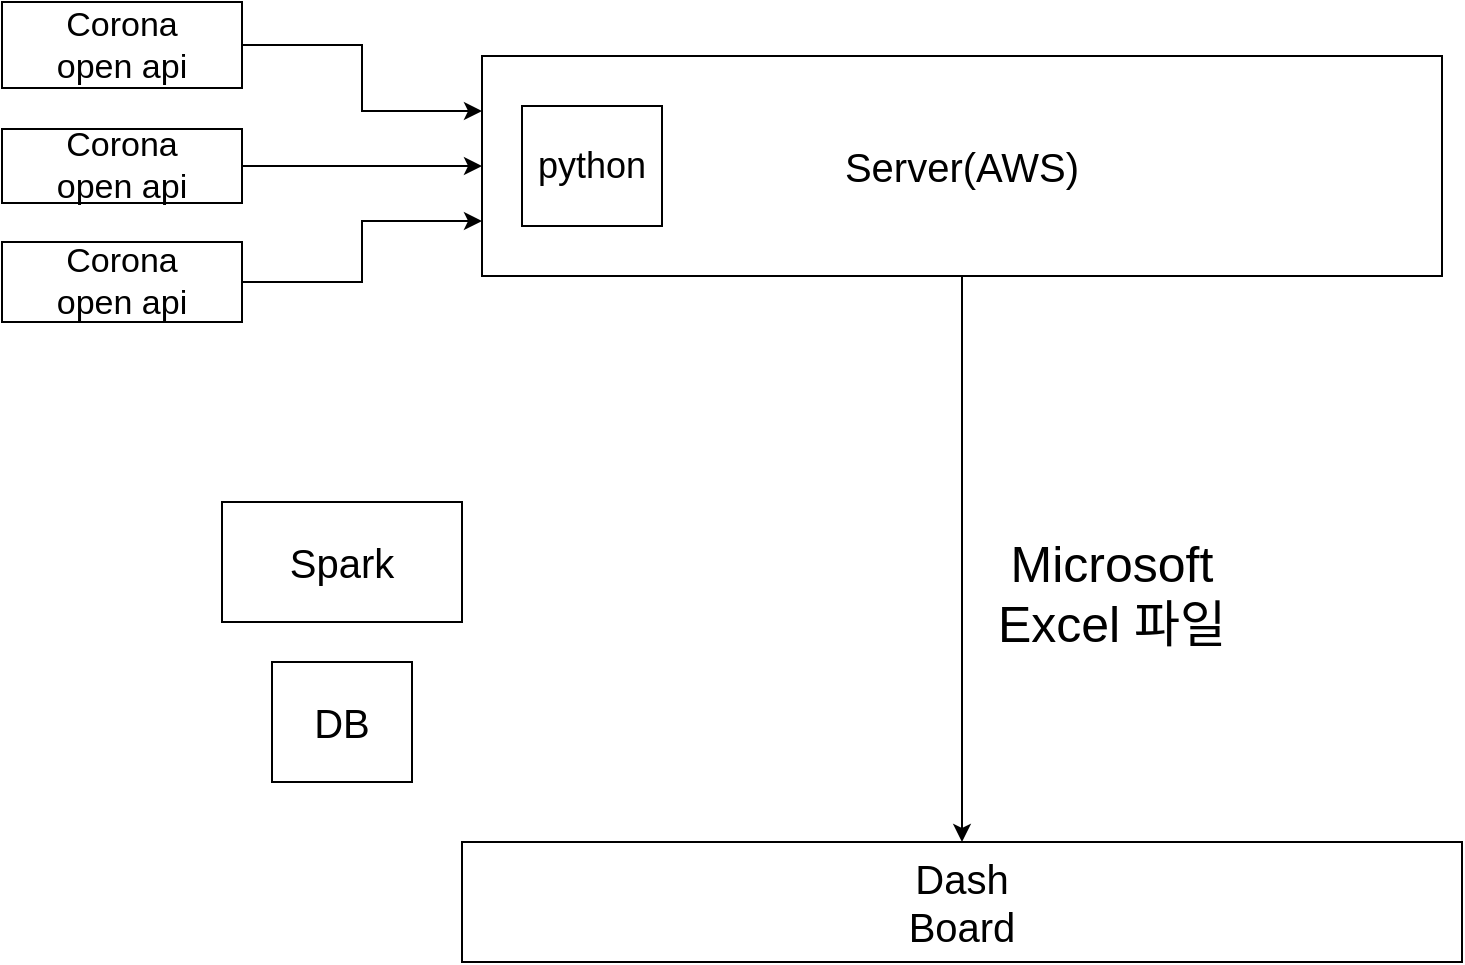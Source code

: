 <mxfile version="14.9.5" type="device"><diagram id="RPoSPwSW6SN0j_TprIE6" name="Page-1"><mxGraphModel dx="1185" dy="662" grid="1" gridSize="10" guides="1" tooltips="1" connect="1" arrows="1" fold="1" page="1" pageScale="1" pageWidth="827" pageHeight="1169" math="0" shadow="0"><root><mxCell id="0"/><mxCell id="1" parent="0"/><mxCell id="Y6Li5VKgbuBetJxsTrn4-15" style="edgeStyle=orthogonalEdgeStyle;rounded=0;orthogonalLoop=1;jettySize=auto;html=1;exitX=1;exitY=0.5;exitDx=0;exitDy=0;entryX=0;entryY=0.75;entryDx=0;entryDy=0;" edge="1" parent="1" source="Y6Li5VKgbuBetJxsTrn4-1" target="Y6Li5VKgbuBetJxsTrn4-6"><mxGeometry relative="1" as="geometry"/></mxCell><mxCell id="Y6Li5VKgbuBetJxsTrn4-1" value="&lt;font style=&quot;font-size: 17px&quot;&gt;Corona&lt;br&gt;open api&lt;/font&gt;" style="rounded=0;whiteSpace=wrap;html=1;" vertex="1" parent="1"><mxGeometry x="30" y="170" width="120" height="40" as="geometry"/></mxCell><mxCell id="Y6Li5VKgbuBetJxsTrn4-2" value="&lt;font style=&quot;font-size: 20px&quot;&gt;Dash&lt;br&gt;Board&lt;/font&gt;" style="rounded=0;whiteSpace=wrap;html=1;" vertex="1" parent="1"><mxGeometry x="260" y="470" width="500" height="60" as="geometry"/></mxCell><mxCell id="Y6Li5VKgbuBetJxsTrn4-16" style="edgeStyle=orthogonalEdgeStyle;rounded=0;orthogonalLoop=1;jettySize=auto;html=1;exitX=0.5;exitY=1;exitDx=0;exitDy=0;entryX=0.5;entryY=0;entryDx=0;entryDy=0;" edge="1" parent="1" source="Y6Li5VKgbuBetJxsTrn4-6" target="Y6Li5VKgbuBetJxsTrn4-2"><mxGeometry relative="1" as="geometry"/></mxCell><mxCell id="Y6Li5VKgbuBetJxsTrn4-6" value="&lt;font style=&quot;font-size: 20px&quot;&gt;Server(AWS)&lt;/font&gt;" style="rounded=0;whiteSpace=wrap;html=1;" vertex="1" parent="1"><mxGeometry x="270" y="77" width="480" height="110" as="geometry"/></mxCell><mxCell id="Y6Li5VKgbuBetJxsTrn4-7" value="&lt;span style=&quot;font-size: 20px&quot;&gt;Spark&lt;/span&gt;" style="rounded=0;whiteSpace=wrap;html=1;" vertex="1" parent="1"><mxGeometry x="140" y="300" width="120" height="60" as="geometry"/></mxCell><mxCell id="Y6Li5VKgbuBetJxsTrn4-8" value="&lt;font style=&quot;font-size: 20px&quot;&gt;DB&lt;/font&gt;" style="rounded=0;whiteSpace=wrap;html=1;" vertex="1" parent="1"><mxGeometry x="165" y="380" width="70" height="60" as="geometry"/></mxCell><mxCell id="Y6Li5VKgbuBetJxsTrn4-14" style="edgeStyle=orthogonalEdgeStyle;rounded=0;orthogonalLoop=1;jettySize=auto;html=1;exitX=1;exitY=0.5;exitDx=0;exitDy=0;entryX=0;entryY=0.5;entryDx=0;entryDy=0;" edge="1" parent="1" source="Y6Li5VKgbuBetJxsTrn4-11" target="Y6Li5VKgbuBetJxsTrn4-6"><mxGeometry relative="1" as="geometry"/></mxCell><mxCell id="Y6Li5VKgbuBetJxsTrn4-11" value="&lt;font style=&quot;font-size: 17px&quot;&gt;Corona&lt;br&gt;open api&lt;/font&gt;" style="rounded=0;whiteSpace=wrap;html=1;" vertex="1" parent="1"><mxGeometry x="30" y="113.5" width="120" height="37" as="geometry"/></mxCell><mxCell id="Y6Li5VKgbuBetJxsTrn4-13" style="edgeStyle=orthogonalEdgeStyle;rounded=0;orthogonalLoop=1;jettySize=auto;html=1;exitX=1;exitY=0.5;exitDx=0;exitDy=0;entryX=0;entryY=0.25;entryDx=0;entryDy=0;" edge="1" parent="1" source="Y6Li5VKgbuBetJxsTrn4-12" target="Y6Li5VKgbuBetJxsTrn4-6"><mxGeometry relative="1" as="geometry"/></mxCell><mxCell id="Y6Li5VKgbuBetJxsTrn4-12" value="&lt;font style=&quot;font-size: 17px&quot;&gt;Corona&lt;br&gt;open api&lt;/font&gt;" style="rounded=0;whiteSpace=wrap;html=1;" vertex="1" parent="1"><mxGeometry x="30" y="50" width="120" height="43" as="geometry"/></mxCell><mxCell id="Y6Li5VKgbuBetJxsTrn4-17" value="&lt;font style=&quot;font-size: 25px&quot;&gt;Microsoft&lt;br&gt;Excel 파일&lt;/font&gt;" style="text;html=1;strokeColor=none;fillColor=none;align=center;verticalAlign=middle;whiteSpace=wrap;rounded=0;" vertex="1" parent="1"><mxGeometry x="520" y="310" width="130" height="70" as="geometry"/></mxCell><mxCell id="Y6Li5VKgbuBetJxsTrn4-18" style="edgeStyle=orthogonalEdgeStyle;rounded=0;orthogonalLoop=1;jettySize=auto;html=1;exitX=0.5;exitY=1;exitDx=0;exitDy=0;" edge="1" parent="1" source="Y6Li5VKgbuBetJxsTrn4-7" target="Y6Li5VKgbuBetJxsTrn4-7"><mxGeometry relative="1" as="geometry"/></mxCell><mxCell id="Y6Li5VKgbuBetJxsTrn4-21" value="&lt;font style=&quot;font-size: 18px&quot;&gt;python&lt;/font&gt;" style="rounded=0;whiteSpace=wrap;html=1;" vertex="1" parent="1"><mxGeometry x="290" y="102" width="70" height="60" as="geometry"/></mxCell></root></mxGraphModel></diagram></mxfile>